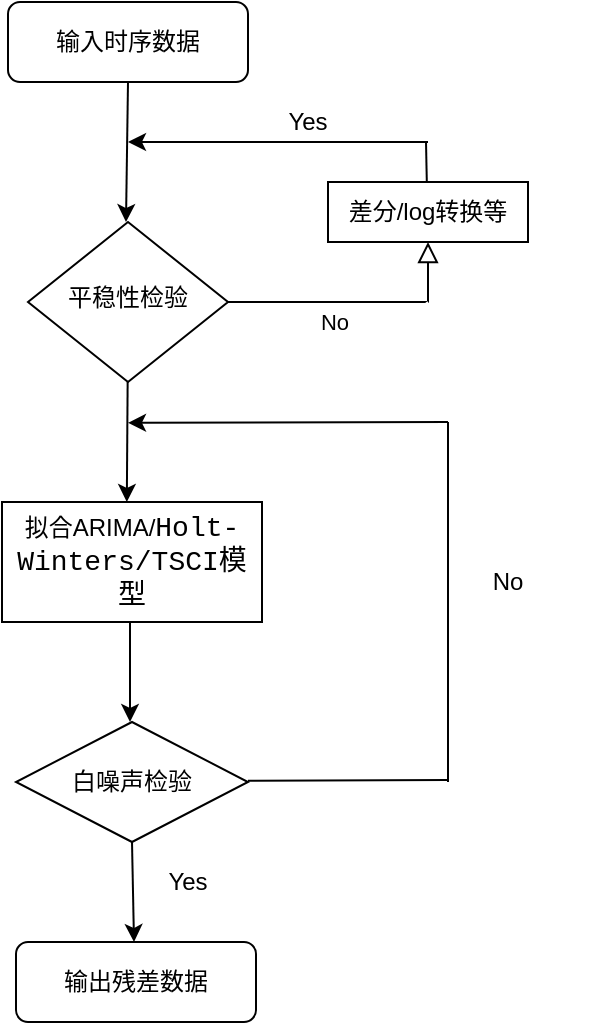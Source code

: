 <mxfile version="13.7.9" type="device"><diagram id="C5RBs43oDa-KdzZeNtuy" name="Page-1"><mxGraphModel dx="428" dy="901" grid="1" gridSize="10" guides="1" tooltips="1" connect="1" arrows="1" fold="1" page="1" pageScale="1" pageWidth="827" pageHeight="1169" math="0" shadow="0"><root><mxCell id="WIyWlLk6GJQsqaUBKTNV-0"/><mxCell id="WIyWlLk6GJQsqaUBKTNV-1" parent="WIyWlLk6GJQsqaUBKTNV-0"/><mxCell id="WIyWlLk6GJQsqaUBKTNV-3" value="输入时序数据" style="rounded=1;whiteSpace=wrap;html=1;fontSize=12;glass=0;strokeWidth=1;shadow=0;" parent="WIyWlLk6GJQsqaUBKTNV-1" vertex="1"><mxGeometry x="160" y="60" width="120" height="40" as="geometry"/></mxCell><mxCell id="WIyWlLk6GJQsqaUBKTNV-5" value="No" style="edgeStyle=orthogonalEdgeStyle;rounded=0;html=1;jettySize=auto;orthogonalLoop=1;fontSize=11;endArrow=block;endFill=0;endSize=8;strokeWidth=1;shadow=0;labelBackgroundColor=none;entryX=0.5;entryY=1;entryDx=0;entryDy=0;" parent="WIyWlLk6GJQsqaUBKTNV-1" source="WIyWlLk6GJQsqaUBKTNV-6" target="f7AA4rLvFU9GYqUCYWlD-21" edge="1"><mxGeometry x="-0.166" y="-10" relative="1" as="geometry"><mxPoint x="-1" as="offset"/><mxPoint x="370" y="190" as="targetPoint"/></mxGeometry></mxCell><mxCell id="WIyWlLk6GJQsqaUBKTNV-6" value="平稳性检验" style="rhombus;whiteSpace=wrap;html=1;shadow=0;fontFamily=Helvetica;fontSize=12;align=center;strokeWidth=1;spacing=6;spacingTop=-4;" parent="WIyWlLk6GJQsqaUBKTNV-1" vertex="1"><mxGeometry x="170" y="170" width="100" height="80" as="geometry"/></mxCell><mxCell id="WIyWlLk6GJQsqaUBKTNV-11" value="输出残差数据" style="rounded=1;whiteSpace=wrap;html=1;fontSize=12;glass=0;strokeWidth=1;shadow=0;" parent="WIyWlLk6GJQsqaUBKTNV-1" vertex="1"><mxGeometry x="164" y="530" width="120" height="40" as="geometry"/></mxCell><mxCell id="f7AA4rLvFU9GYqUCYWlD-0" value="" style="endArrow=classic;html=1;rounded=0;labelBorderColor=#FFFFFF;" edge="1" parent="WIyWlLk6GJQsqaUBKTNV-1"><mxGeometry width="50" height="50" relative="1" as="geometry"><mxPoint x="370" y="130" as="sourcePoint"/><mxPoint x="220.0" y="130" as="targetPoint"/></mxGeometry></mxCell><mxCell id="f7AA4rLvFU9GYqUCYWlD-3" value="Yes" style="text;html=1;strokeColor=none;fillColor=none;align=center;verticalAlign=middle;whiteSpace=wrap;rounded=0;fontColor=#000000;" vertex="1" parent="WIyWlLk6GJQsqaUBKTNV-1"><mxGeometry x="290" y="110" width="40" height="20" as="geometry"/></mxCell><mxCell id="f7AA4rLvFU9GYqUCYWlD-6" value="拟合ARIMA/&lt;span style=&quot;background-color: rgb(255 , 255 , 255) ; font-family: &amp;#34;consolas&amp;#34; , &amp;#34;courier new&amp;#34; , monospace ; font-size: 14px&quot;&gt;Holt-Winters/TSCI模型&lt;/span&gt;" style="rounded=0;whiteSpace=wrap;html=1;fontColor=#000000;" vertex="1" parent="WIyWlLk6GJQsqaUBKTNV-1"><mxGeometry x="157" y="310" width="130" height="60" as="geometry"/></mxCell><mxCell id="f7AA4rLvFU9GYqUCYWlD-9" value="" style="endArrow=none;html=1;strokeColor=#FFFFFF;fontColor=#000000;" edge="1" parent="WIyWlLk6GJQsqaUBKTNV-1"><mxGeometry width="50" height="50" relative="1" as="geometry"><mxPoint x="320" y="260" as="sourcePoint"/><mxPoint x="370" y="210" as="targetPoint"/></mxGeometry></mxCell><mxCell id="f7AA4rLvFU9GYqUCYWlD-10" value="" style="endArrow=none;html=1;strokeColor=#FFFFFF;fontColor=#000000;" edge="1" parent="WIyWlLk6GJQsqaUBKTNV-1"><mxGeometry width="50" height="50" relative="1" as="geometry"><mxPoint x="400" y="280" as="sourcePoint"/><mxPoint x="450" y="230" as="targetPoint"/></mxGeometry></mxCell><mxCell id="f7AA4rLvFU9GYqUCYWlD-11" value="" style="endArrow=classic;html=1;strokeColor=#FFFFFF;fontColor=#000000;" edge="1" parent="WIyWlLk6GJQsqaUBKTNV-1"><mxGeometry width="50" height="50" relative="1" as="geometry"><mxPoint x="320" y="260" as="sourcePoint"/><mxPoint x="370" y="210" as="targetPoint"/></mxGeometry></mxCell><mxCell id="f7AA4rLvFU9GYqUCYWlD-15" value="" style="endArrow=none;html=1;strokeColor=#000000;fontColor=#000000;" edge="1" parent="WIyWlLk6GJQsqaUBKTNV-1"><mxGeometry width="50" height="50" relative="1" as="geometry"><mxPoint x="369.41" y="150" as="sourcePoint"/><mxPoint x="369" y="130" as="targetPoint"/></mxGeometry></mxCell><mxCell id="f7AA4rLvFU9GYqUCYWlD-16" value="" style="endArrow=classic;html=1;strokeColor=#000000;fontColor=#000000;exitX=0.5;exitY=1;exitDx=0;exitDy=0;" edge="1" parent="WIyWlLk6GJQsqaUBKTNV-1" source="WIyWlLk6GJQsqaUBKTNV-3"><mxGeometry width="50" height="50" relative="1" as="geometry"><mxPoint x="219.41" y="120" as="sourcePoint"/><mxPoint x="219" y="170" as="targetPoint"/></mxGeometry></mxCell><mxCell id="f7AA4rLvFU9GYqUCYWlD-18" value="" style="endArrow=classic;html=1;strokeColor=#000000;fontColor=#000000;" edge="1" parent="WIyWlLk6GJQsqaUBKTNV-1"><mxGeometry width="50" height="50" relative="1" as="geometry"><mxPoint x="219.82" y="250" as="sourcePoint"/><mxPoint x="219.41" y="310" as="targetPoint"/></mxGeometry></mxCell><mxCell id="f7AA4rLvFU9GYqUCYWlD-19" value="" style="endArrow=classic;html=1;strokeColor=#000000;fontColor=#000000;" edge="1" parent="WIyWlLk6GJQsqaUBKTNV-1"><mxGeometry width="50" height="50" relative="1" as="geometry"><mxPoint x="380" y="270" as="sourcePoint"/><mxPoint x="220" y="270.41" as="targetPoint"/></mxGeometry></mxCell><mxCell id="f7AA4rLvFU9GYqUCYWlD-20" value="白噪声检验" style="rhombus;whiteSpace=wrap;html=1;fontColor=#000000;" vertex="1" parent="WIyWlLk6GJQsqaUBKTNV-1"><mxGeometry x="164" y="420" width="116" height="60" as="geometry"/></mxCell><mxCell id="f7AA4rLvFU9GYqUCYWlD-21" value="&lt;span&gt;差分/log转换等&lt;/span&gt;" style="rounded=0;whiteSpace=wrap;html=1;fontColor=#000000;" vertex="1" parent="WIyWlLk6GJQsqaUBKTNV-1"><mxGeometry x="320" y="150" width="100" height="30" as="geometry"/></mxCell><mxCell id="f7AA4rLvFU9GYqUCYWlD-22" value="" style="endArrow=classic;html=1;strokeColor=#000000;fontColor=#000000;" edge="1" parent="WIyWlLk6GJQsqaUBKTNV-1"><mxGeometry width="50" height="50" relative="1" as="geometry"><mxPoint x="221" y="370" as="sourcePoint"/><mxPoint x="221" y="420" as="targetPoint"/></mxGeometry></mxCell><mxCell id="f7AA4rLvFU9GYqUCYWlD-23" value="" style="endArrow=classic;html=1;strokeColor=#000000;fontColor=#000000;exitX=0.5;exitY=1;exitDx=0;exitDy=0;" edge="1" parent="WIyWlLk6GJQsqaUBKTNV-1" source="f7AA4rLvFU9GYqUCYWlD-20"><mxGeometry width="50" height="50" relative="1" as="geometry"><mxPoint x="223" y="490" as="sourcePoint"/><mxPoint x="223" y="530" as="targetPoint"/></mxGeometry></mxCell><mxCell id="f7AA4rLvFU9GYqUCYWlD-29" value="" style="endArrow=none;html=1;strokeColor=#000000;fontColor=#000000;" edge="1" parent="WIyWlLk6GJQsqaUBKTNV-1"><mxGeometry width="50" height="50" relative="1" as="geometry"><mxPoint x="280" y="449.41" as="sourcePoint"/><mxPoint x="380" y="449" as="targetPoint"/></mxGeometry></mxCell><mxCell id="f7AA4rLvFU9GYqUCYWlD-30" value="" style="endArrow=none;html=1;strokeColor=#000000;fontColor=#000000;" edge="1" parent="WIyWlLk6GJQsqaUBKTNV-1"><mxGeometry width="50" height="50" relative="1" as="geometry"><mxPoint x="380" y="450" as="sourcePoint"/><mxPoint x="380" y="270" as="targetPoint"/></mxGeometry></mxCell><mxCell id="f7AA4rLvFU9GYqUCYWlD-31" value="Yes" style="text;html=1;strokeColor=none;fillColor=none;align=center;verticalAlign=middle;whiteSpace=wrap;rounded=0;fontColor=#000000;" vertex="1" parent="WIyWlLk6GJQsqaUBKTNV-1"><mxGeometry x="230" y="490" width="40" height="20" as="geometry"/></mxCell><mxCell id="f7AA4rLvFU9GYqUCYWlD-34" value="No" style="text;html=1;strokeColor=none;fillColor=none;align=center;verticalAlign=middle;whiteSpace=wrap;rounded=0;fontColor=#000000;" vertex="1" parent="WIyWlLk6GJQsqaUBKTNV-1"><mxGeometry x="390" y="340" width="40" height="20" as="geometry"/></mxCell></root></mxGraphModel></diagram></mxfile>
